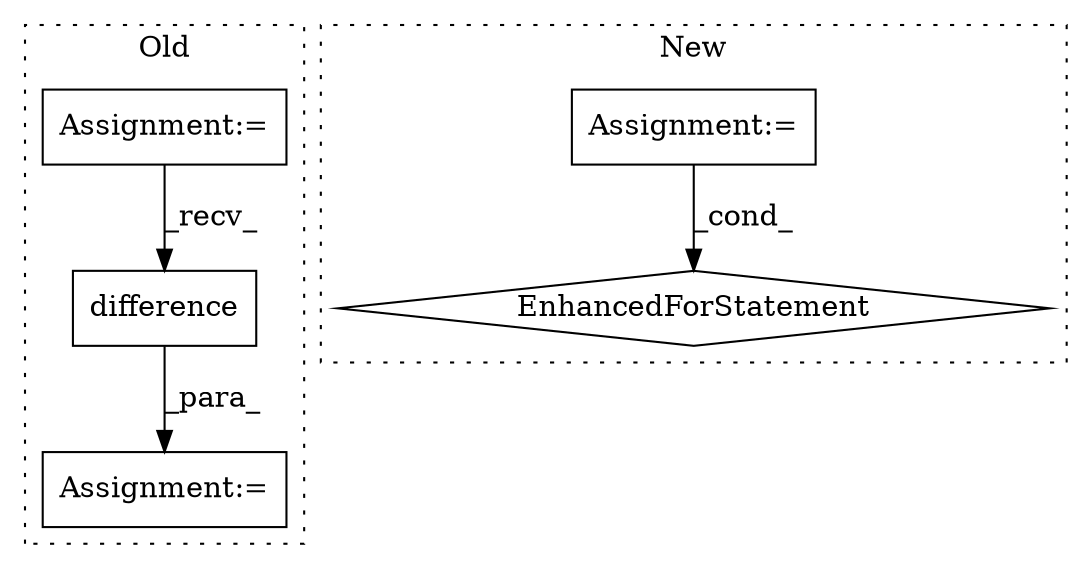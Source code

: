 digraph G {
subgraph cluster0 {
1 [label="difference" a="32" s="1259,1282" l="11,1" shape="box"];
3 [label="Assignment:=" a="7" s="1190" l="1" shape="box"];
5 [label="Assignment:=" a="7" s="1249" l="1" shape="box"];
label = "Old";
style="dotted";
}
subgraph cluster1 {
2 [label="EnhancedForStatement" a="70" s="1103,1178" l="53,2" shape="diamond"];
4 [label="Assignment:=" a="7" s="1103,1178" l="53,2" shape="box"];
label = "New";
style="dotted";
}
1 -> 5 [label="_para_"];
3 -> 1 [label="_recv_"];
4 -> 2 [label="_cond_"];
}